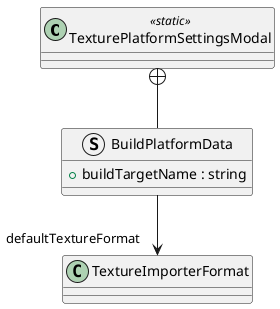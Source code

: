 @startuml
class TexturePlatformSettingsModal <<static>> {
}
struct BuildPlatformData {
    + buildTargetName : string
}
TexturePlatformSettingsModal +-- BuildPlatformData
BuildPlatformData --> "defaultTextureFormat" TextureImporterFormat
@enduml
